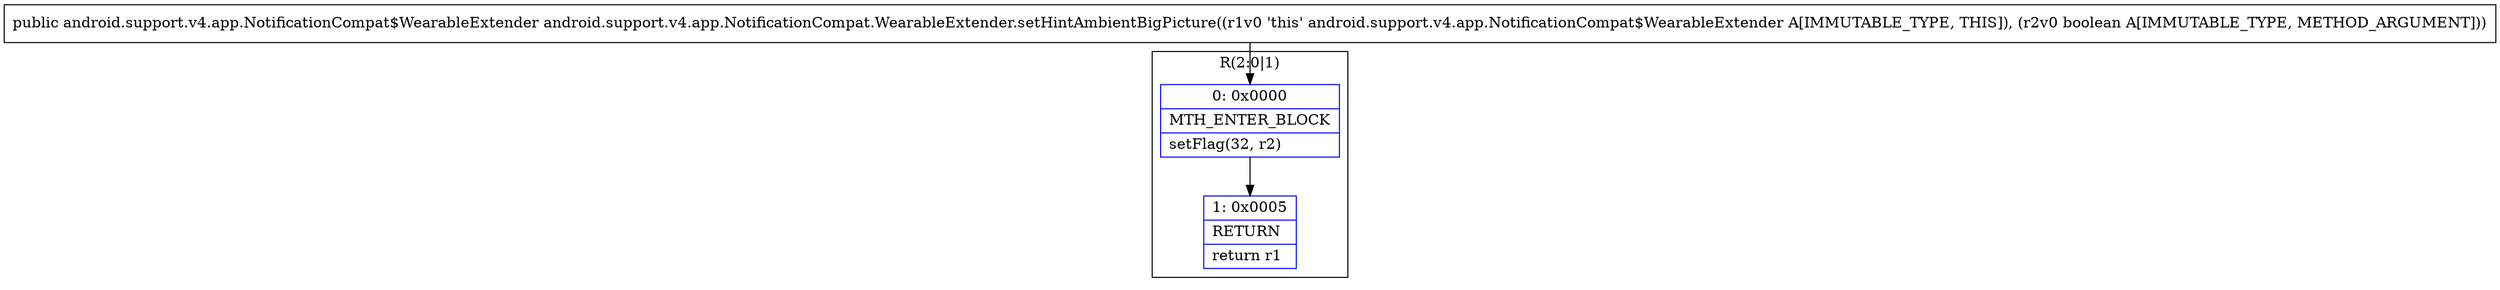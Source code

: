 digraph "CFG forandroid.support.v4.app.NotificationCompat.WearableExtender.setHintAmbientBigPicture(Z)Landroid\/support\/v4\/app\/NotificationCompat$WearableExtender;" {
subgraph cluster_Region_2033921776 {
label = "R(2:0|1)";
node [shape=record,color=blue];
Node_0 [shape=record,label="{0\:\ 0x0000|MTH_ENTER_BLOCK\l|setFlag(32, r2)\l}"];
Node_1 [shape=record,label="{1\:\ 0x0005|RETURN\l|return r1\l}"];
}
MethodNode[shape=record,label="{public android.support.v4.app.NotificationCompat$WearableExtender android.support.v4.app.NotificationCompat.WearableExtender.setHintAmbientBigPicture((r1v0 'this' android.support.v4.app.NotificationCompat$WearableExtender A[IMMUTABLE_TYPE, THIS]), (r2v0 boolean A[IMMUTABLE_TYPE, METHOD_ARGUMENT])) }"];
MethodNode -> Node_0;
Node_0 -> Node_1;
}

